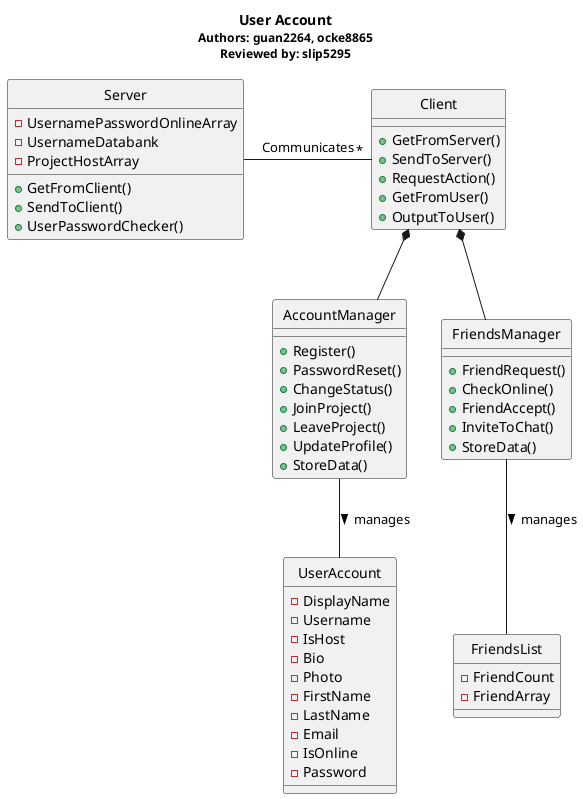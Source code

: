 @startuml
hide circles

Title <b>User Account</b>\n<size:12>Authors: guan2264, ocke8865</size>\n<size:12>Reviewed by: slip5295</size>


class "Server" as s{
-UsernamePasswordOnlineArray
-UsernameDatabank
-ProjectHostArray
+GetFromClient()
+SendToClient()
+UserPasswordChecker()
}

class "Client" as c {
+GetFromServer()
+SendToServer()
+RequestAction()
+GetFromUser()
+OutputToUser()
}

class "AccountManager" as am {
+Register()
+PasswordReset()
+ChangeStatus()
+JoinProject()
+LeaveProject()
+UpdateProfile()
+StoreData()
}

class "UserAccount" as ua {
-DisplayName
-Username
-IsHost
-Bio
-Photo
-FirstName
-LastName
-Email
-IsOnline
-Password
}


class "FriendsManager" as fm {
+FriendRequest()
+CheckOnline()
+FriendAccept()
+InviteToChat()
+StoreData()
}

class "FriendsList" as fl {
-FriendCount
-FriendArray
}


s  -r-"*" c : Communicates
c   *-d- am
am   --  ua : manages >
c   *-d- fm
fm   --  fl : manages >

@enduml
